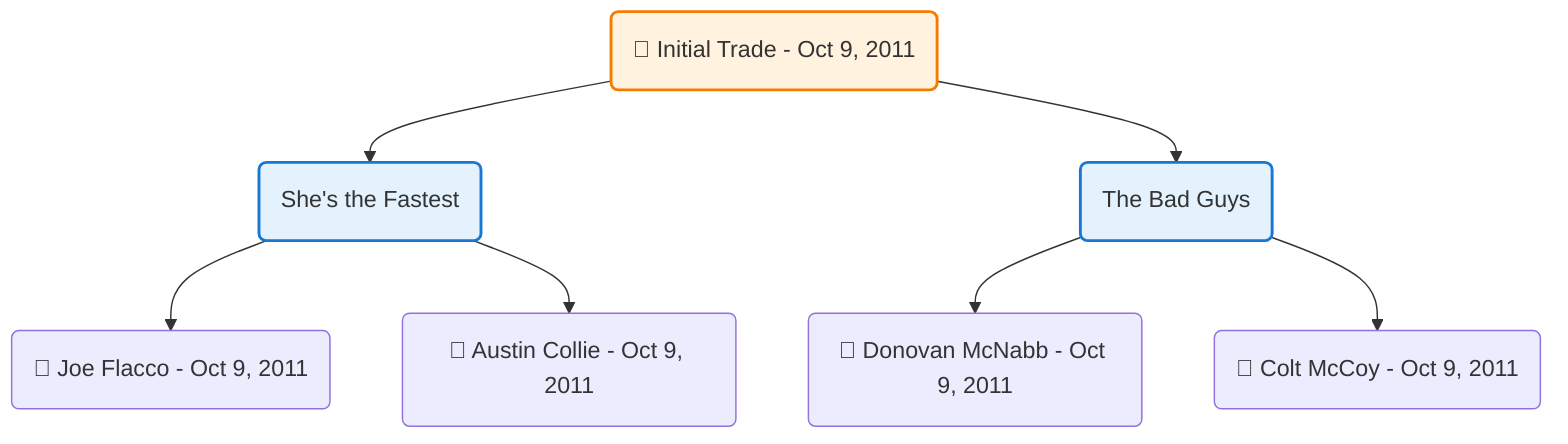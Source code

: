 flowchart TD

    TRADE_MAIN("🔄 Initial Trade - Oct 9, 2011")
    TEAM_1("She's the Fastest")
    TEAM_2("The Bad Guys")
    NODE_9b7b1421-4047-480b-90ad-2a9db1c3a6cb("🔄 Joe Flacco - Oct 9, 2011")
    NODE_7b24f0f4-5111-4ea5-b2d1-404d17ddbd4c("🔄 Donovan McNabb - Oct 9, 2011")
    NODE_4cb96c05-3e60-49ce-a9e0-43ed5f14986e("🔄 Colt McCoy - Oct 9, 2011")
    NODE_95ddd3ad-2805-48c0-9d53-c9626a495376("🔄 Austin Collie - Oct 9, 2011")

    TRADE_MAIN --> TEAM_1
    TRADE_MAIN --> TEAM_2
    TEAM_1 --> NODE_9b7b1421-4047-480b-90ad-2a9db1c3a6cb
    TEAM_2 --> NODE_7b24f0f4-5111-4ea5-b2d1-404d17ddbd4c
    TEAM_2 --> NODE_4cb96c05-3e60-49ce-a9e0-43ed5f14986e
    TEAM_1 --> NODE_95ddd3ad-2805-48c0-9d53-c9626a495376

    %% Node styling
    classDef teamNode fill:#e3f2fd,stroke:#1976d2,stroke-width:2px
    classDef tradeNode fill:#fff3e0,stroke:#f57c00,stroke-width:2px
    classDef playerNode fill:#f3e5f5,stroke:#7b1fa2,stroke-width:1px
    classDef nonRootPlayerNode fill:#f5f5f5,stroke:#757575,stroke-width:1px
    classDef endNode fill:#ffebee,stroke:#c62828,stroke-width:2px
    classDef waiverNode fill:#e8f5e8,stroke:#388e3c,stroke-width:2px
    classDef championshipNode fill:#fff9c4,stroke:#f57f17,stroke-width:3px

    class TEAM_1,TEAM_2 teamNode
    class TRADE_MAIN tradeNode